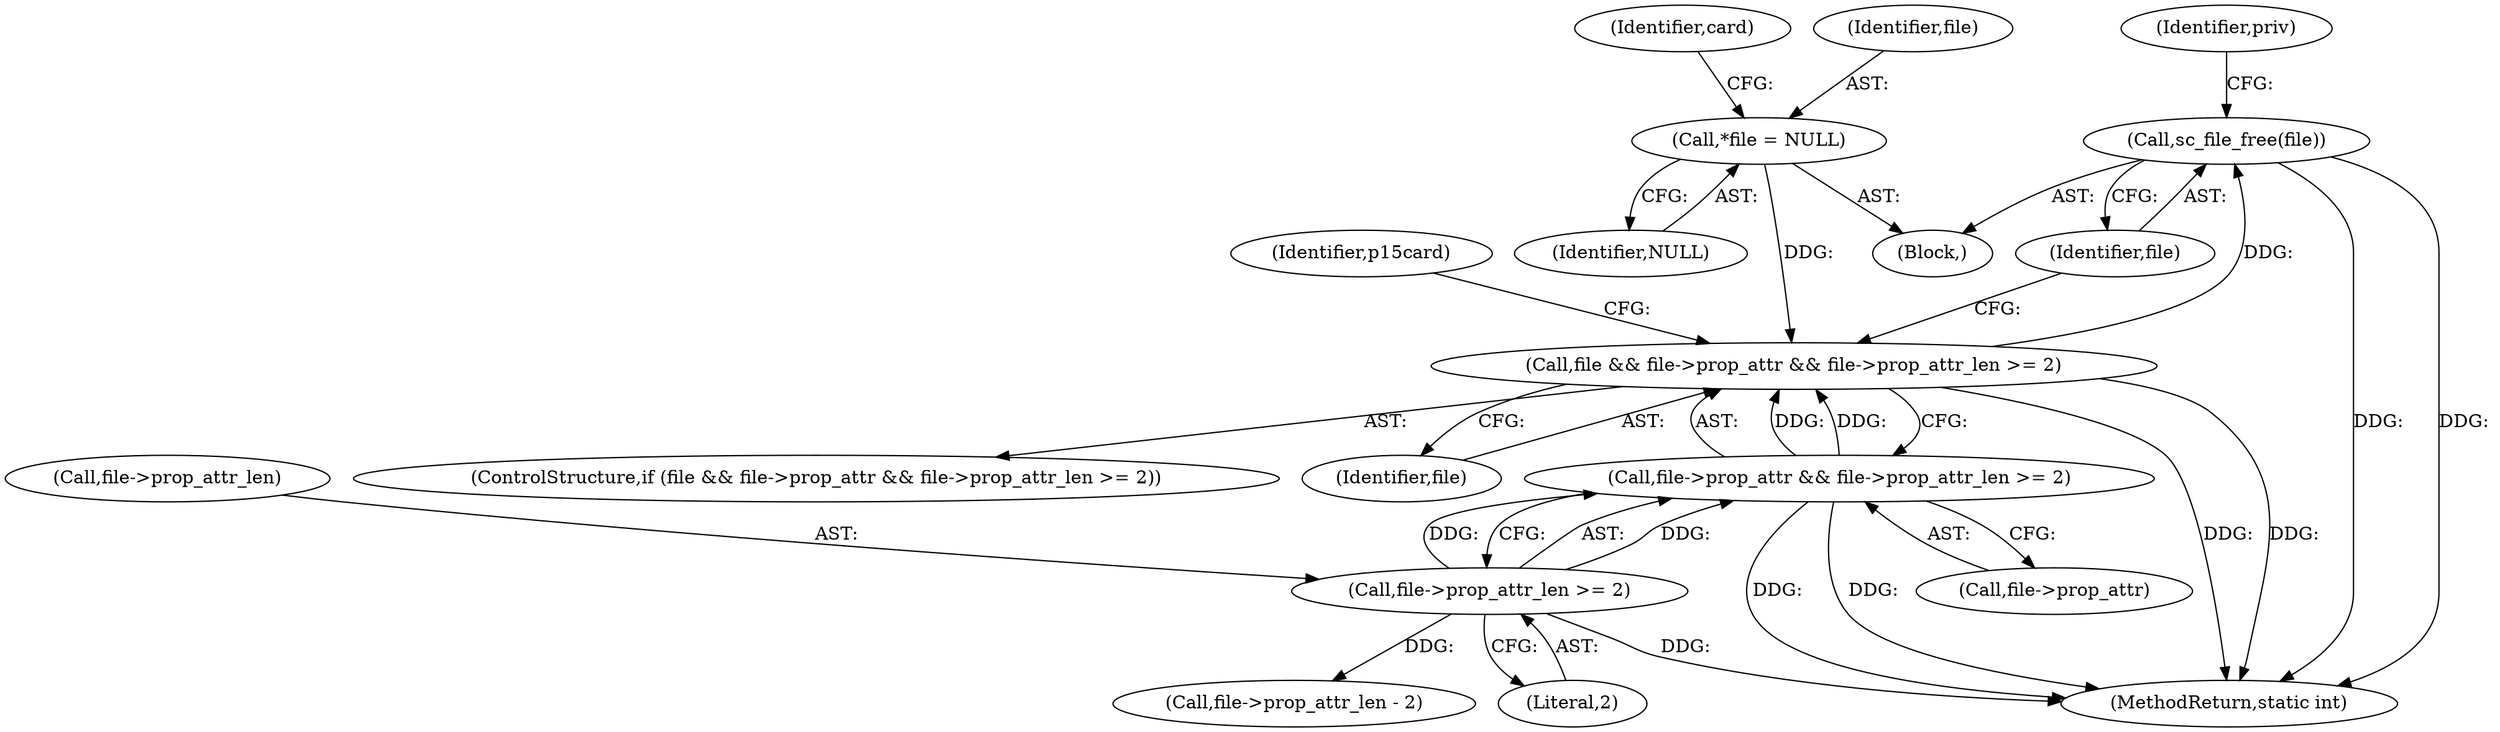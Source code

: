 digraph "0_OpenSC_360e95d45ac4123255a4c796db96337f332160ad#diff-d643a0fa169471dbf2912f4866dc49c5_6@API" {
"1000267" [label="(Call,sc_file_free(file))"];
"1000221" [label="(Call,file && file->prop_attr && file->prop_attr_len >= 2)"];
"1000123" [label="(Call,*file = NULL)"];
"1000223" [label="(Call,file->prop_attr && file->prop_attr_len >= 2)"];
"1000227" [label="(Call,file->prop_attr_len >= 2)"];
"1000220" [label="(ControlStructure,if (file && file->prop_attr && file->prop_attr_len >= 2))"];
"1000268" [label="(Identifier,file)"];
"1000227" [label="(Call,file->prop_attr_len >= 2)"];
"1000224" [label="(Call,file->prop_attr)"];
"1000223" [label="(Call,file->prop_attr && file->prop_attr_len >= 2)"];
"1000221" [label="(Call,file && file->prop_attr && file->prop_attr_len >= 2)"];
"1000107" [label="(Block,)"];
"1000125" [label="(Identifier,NULL)"];
"1000272" [label="(Identifier,priv)"];
"1000231" [label="(Literal,2)"];
"1000245" [label="(Call,file->prop_attr_len - 2)"];
"1001087" [label="(MethodReturn,static int)"];
"1000267" [label="(Call,sc_file_free(file))"];
"1000237" [label="(Identifier,p15card)"];
"1000222" [label="(Identifier,file)"];
"1000141" [label="(Identifier,card)"];
"1000228" [label="(Call,file->prop_attr_len)"];
"1000123" [label="(Call,*file = NULL)"];
"1000124" [label="(Identifier,file)"];
"1000267" -> "1000107"  [label="AST: "];
"1000267" -> "1000268"  [label="CFG: "];
"1000268" -> "1000267"  [label="AST: "];
"1000272" -> "1000267"  [label="CFG: "];
"1000267" -> "1001087"  [label="DDG: "];
"1000267" -> "1001087"  [label="DDG: "];
"1000221" -> "1000267"  [label="DDG: "];
"1000221" -> "1000220"  [label="AST: "];
"1000221" -> "1000222"  [label="CFG: "];
"1000221" -> "1000223"  [label="CFG: "];
"1000222" -> "1000221"  [label="AST: "];
"1000223" -> "1000221"  [label="AST: "];
"1000237" -> "1000221"  [label="CFG: "];
"1000268" -> "1000221"  [label="CFG: "];
"1000221" -> "1001087"  [label="DDG: "];
"1000221" -> "1001087"  [label="DDG: "];
"1000123" -> "1000221"  [label="DDG: "];
"1000223" -> "1000221"  [label="DDG: "];
"1000223" -> "1000221"  [label="DDG: "];
"1000123" -> "1000107"  [label="AST: "];
"1000123" -> "1000125"  [label="CFG: "];
"1000124" -> "1000123"  [label="AST: "];
"1000125" -> "1000123"  [label="AST: "];
"1000141" -> "1000123"  [label="CFG: "];
"1000223" -> "1000224"  [label="CFG: "];
"1000223" -> "1000227"  [label="CFG: "];
"1000224" -> "1000223"  [label="AST: "];
"1000227" -> "1000223"  [label="AST: "];
"1000223" -> "1001087"  [label="DDG: "];
"1000223" -> "1001087"  [label="DDG: "];
"1000227" -> "1000223"  [label="DDG: "];
"1000227" -> "1000223"  [label="DDG: "];
"1000227" -> "1000231"  [label="CFG: "];
"1000228" -> "1000227"  [label="AST: "];
"1000231" -> "1000227"  [label="AST: "];
"1000227" -> "1001087"  [label="DDG: "];
"1000227" -> "1000245"  [label="DDG: "];
}
